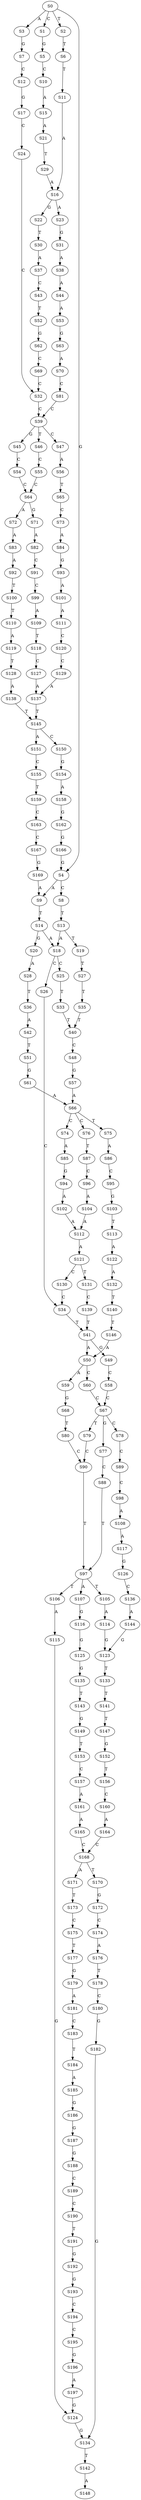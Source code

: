 strict digraph  {
	S0 -> S1 [ label = C ];
	S0 -> S2 [ label = T ];
	S0 -> S3 [ label = A ];
	S0 -> S4 [ label = G ];
	S1 -> S5 [ label = G ];
	S2 -> S6 [ label = T ];
	S3 -> S7 [ label = G ];
	S4 -> S8 [ label = C ];
	S4 -> S9 [ label = A ];
	S5 -> S10 [ label = C ];
	S6 -> S11 [ label = T ];
	S7 -> S12 [ label = C ];
	S8 -> S13 [ label = T ];
	S9 -> S14 [ label = T ];
	S10 -> S15 [ label = A ];
	S11 -> S16 [ label = A ];
	S12 -> S17 [ label = G ];
	S13 -> S18 [ label = A ];
	S13 -> S19 [ label = T ];
	S14 -> S20 [ label = G ];
	S14 -> S18 [ label = A ];
	S15 -> S21 [ label = A ];
	S16 -> S22 [ label = G ];
	S16 -> S23 [ label = A ];
	S17 -> S24 [ label = C ];
	S18 -> S25 [ label = C ];
	S18 -> S26 [ label = C ];
	S19 -> S27 [ label = T ];
	S20 -> S28 [ label = A ];
	S21 -> S29 [ label = T ];
	S22 -> S30 [ label = T ];
	S23 -> S31 [ label = G ];
	S24 -> S32 [ label = C ];
	S25 -> S33 [ label = T ];
	S26 -> S34 [ label = C ];
	S27 -> S35 [ label = T ];
	S28 -> S36 [ label = T ];
	S29 -> S16 [ label = A ];
	S30 -> S37 [ label = A ];
	S31 -> S38 [ label = A ];
	S32 -> S39 [ label = C ];
	S33 -> S40 [ label = T ];
	S34 -> S41 [ label = T ];
	S35 -> S40 [ label = T ];
	S36 -> S42 [ label = A ];
	S37 -> S43 [ label = C ];
	S38 -> S44 [ label = A ];
	S39 -> S45 [ label = G ];
	S39 -> S46 [ label = T ];
	S39 -> S47 [ label = C ];
	S40 -> S48 [ label = C ];
	S41 -> S49 [ label = G ];
	S41 -> S50 [ label = A ];
	S42 -> S51 [ label = T ];
	S43 -> S52 [ label = T ];
	S44 -> S53 [ label = A ];
	S45 -> S54 [ label = C ];
	S46 -> S55 [ label = C ];
	S47 -> S56 [ label = A ];
	S48 -> S57 [ label = G ];
	S49 -> S58 [ label = C ];
	S50 -> S59 [ label = A ];
	S50 -> S60 [ label = C ];
	S51 -> S61 [ label = G ];
	S52 -> S62 [ label = G ];
	S53 -> S63 [ label = G ];
	S54 -> S64 [ label = C ];
	S55 -> S64 [ label = C ];
	S56 -> S65 [ label = T ];
	S57 -> S66 [ label = A ];
	S58 -> S67 [ label = C ];
	S59 -> S68 [ label = G ];
	S60 -> S67 [ label = C ];
	S61 -> S66 [ label = A ];
	S62 -> S69 [ label = C ];
	S63 -> S70 [ label = A ];
	S64 -> S71 [ label = G ];
	S64 -> S72 [ label = A ];
	S65 -> S73 [ label = C ];
	S66 -> S74 [ label = C ];
	S66 -> S75 [ label = T ];
	S66 -> S76 [ label = C ];
	S67 -> S77 [ label = G ];
	S67 -> S78 [ label = C ];
	S67 -> S79 [ label = T ];
	S68 -> S80 [ label = T ];
	S69 -> S32 [ label = C ];
	S70 -> S81 [ label = C ];
	S71 -> S82 [ label = A ];
	S72 -> S83 [ label = A ];
	S73 -> S84 [ label = A ];
	S74 -> S85 [ label = A ];
	S75 -> S86 [ label = A ];
	S76 -> S87 [ label = T ];
	S77 -> S88 [ label = C ];
	S78 -> S89 [ label = C ];
	S79 -> S90 [ label = C ];
	S80 -> S90 [ label = C ];
	S81 -> S39 [ label = C ];
	S82 -> S91 [ label = C ];
	S83 -> S92 [ label = A ];
	S84 -> S93 [ label = G ];
	S85 -> S94 [ label = G ];
	S86 -> S95 [ label = C ];
	S87 -> S96 [ label = C ];
	S88 -> S97 [ label = T ];
	S89 -> S98 [ label = C ];
	S90 -> S97 [ label = T ];
	S91 -> S99 [ label = C ];
	S92 -> S100 [ label = T ];
	S93 -> S101 [ label = A ];
	S94 -> S102 [ label = A ];
	S95 -> S103 [ label = G ];
	S96 -> S104 [ label = A ];
	S97 -> S105 [ label = T ];
	S97 -> S106 [ label = T ];
	S97 -> S107 [ label = A ];
	S98 -> S108 [ label = A ];
	S99 -> S109 [ label = A ];
	S100 -> S110 [ label = T ];
	S101 -> S111 [ label = A ];
	S102 -> S112 [ label = A ];
	S103 -> S113 [ label = T ];
	S104 -> S112 [ label = A ];
	S105 -> S114 [ label = A ];
	S106 -> S115 [ label = A ];
	S107 -> S116 [ label = G ];
	S108 -> S117 [ label = A ];
	S109 -> S118 [ label = T ];
	S110 -> S119 [ label = A ];
	S111 -> S120 [ label = C ];
	S112 -> S121 [ label = A ];
	S113 -> S122 [ label = A ];
	S114 -> S123 [ label = G ];
	S115 -> S124 [ label = G ];
	S116 -> S125 [ label = G ];
	S117 -> S126 [ label = G ];
	S118 -> S127 [ label = C ];
	S119 -> S128 [ label = T ];
	S120 -> S129 [ label = C ];
	S121 -> S130 [ label = C ];
	S121 -> S131 [ label = T ];
	S122 -> S132 [ label = A ];
	S123 -> S133 [ label = T ];
	S124 -> S134 [ label = G ];
	S125 -> S135 [ label = G ];
	S126 -> S136 [ label = C ];
	S127 -> S137 [ label = A ];
	S128 -> S138 [ label = A ];
	S129 -> S137 [ label = A ];
	S130 -> S34 [ label = C ];
	S131 -> S139 [ label = C ];
	S132 -> S140 [ label = T ];
	S133 -> S141 [ label = T ];
	S134 -> S142 [ label = T ];
	S135 -> S143 [ label = T ];
	S136 -> S144 [ label = A ];
	S137 -> S145 [ label = T ];
	S138 -> S145 [ label = T ];
	S139 -> S41 [ label = T ];
	S140 -> S146 [ label = T ];
	S141 -> S147 [ label = T ];
	S142 -> S148 [ label = A ];
	S143 -> S149 [ label = G ];
	S144 -> S123 [ label = G ];
	S145 -> S150 [ label = C ];
	S145 -> S151 [ label = A ];
	S146 -> S50 [ label = A ];
	S147 -> S152 [ label = G ];
	S149 -> S153 [ label = T ];
	S150 -> S154 [ label = G ];
	S151 -> S155 [ label = C ];
	S152 -> S156 [ label = T ];
	S153 -> S157 [ label = C ];
	S154 -> S158 [ label = A ];
	S155 -> S159 [ label = T ];
	S156 -> S160 [ label = C ];
	S157 -> S161 [ label = A ];
	S158 -> S162 [ label = G ];
	S159 -> S163 [ label = C ];
	S160 -> S164 [ label = A ];
	S161 -> S165 [ label = A ];
	S162 -> S166 [ label = G ];
	S163 -> S167 [ label = C ];
	S164 -> S168 [ label = C ];
	S165 -> S168 [ label = C ];
	S166 -> S4 [ label = G ];
	S167 -> S169 [ label = G ];
	S168 -> S170 [ label = T ];
	S168 -> S171 [ label = A ];
	S169 -> S9 [ label = A ];
	S170 -> S172 [ label = G ];
	S171 -> S173 [ label = T ];
	S172 -> S174 [ label = C ];
	S173 -> S175 [ label = C ];
	S174 -> S176 [ label = A ];
	S175 -> S177 [ label = T ];
	S176 -> S178 [ label = T ];
	S177 -> S179 [ label = G ];
	S178 -> S180 [ label = C ];
	S179 -> S181 [ label = A ];
	S180 -> S182 [ label = G ];
	S181 -> S183 [ label = C ];
	S182 -> S134 [ label = G ];
	S183 -> S184 [ label = T ];
	S184 -> S185 [ label = A ];
	S185 -> S186 [ label = G ];
	S186 -> S187 [ label = G ];
	S187 -> S188 [ label = G ];
	S188 -> S189 [ label = C ];
	S189 -> S190 [ label = C ];
	S190 -> S191 [ label = T ];
	S191 -> S192 [ label = G ];
	S192 -> S193 [ label = G ];
	S193 -> S194 [ label = C ];
	S194 -> S195 [ label = C ];
	S195 -> S196 [ label = G ];
	S196 -> S197 [ label = A ];
	S197 -> S124 [ label = G ];
}
